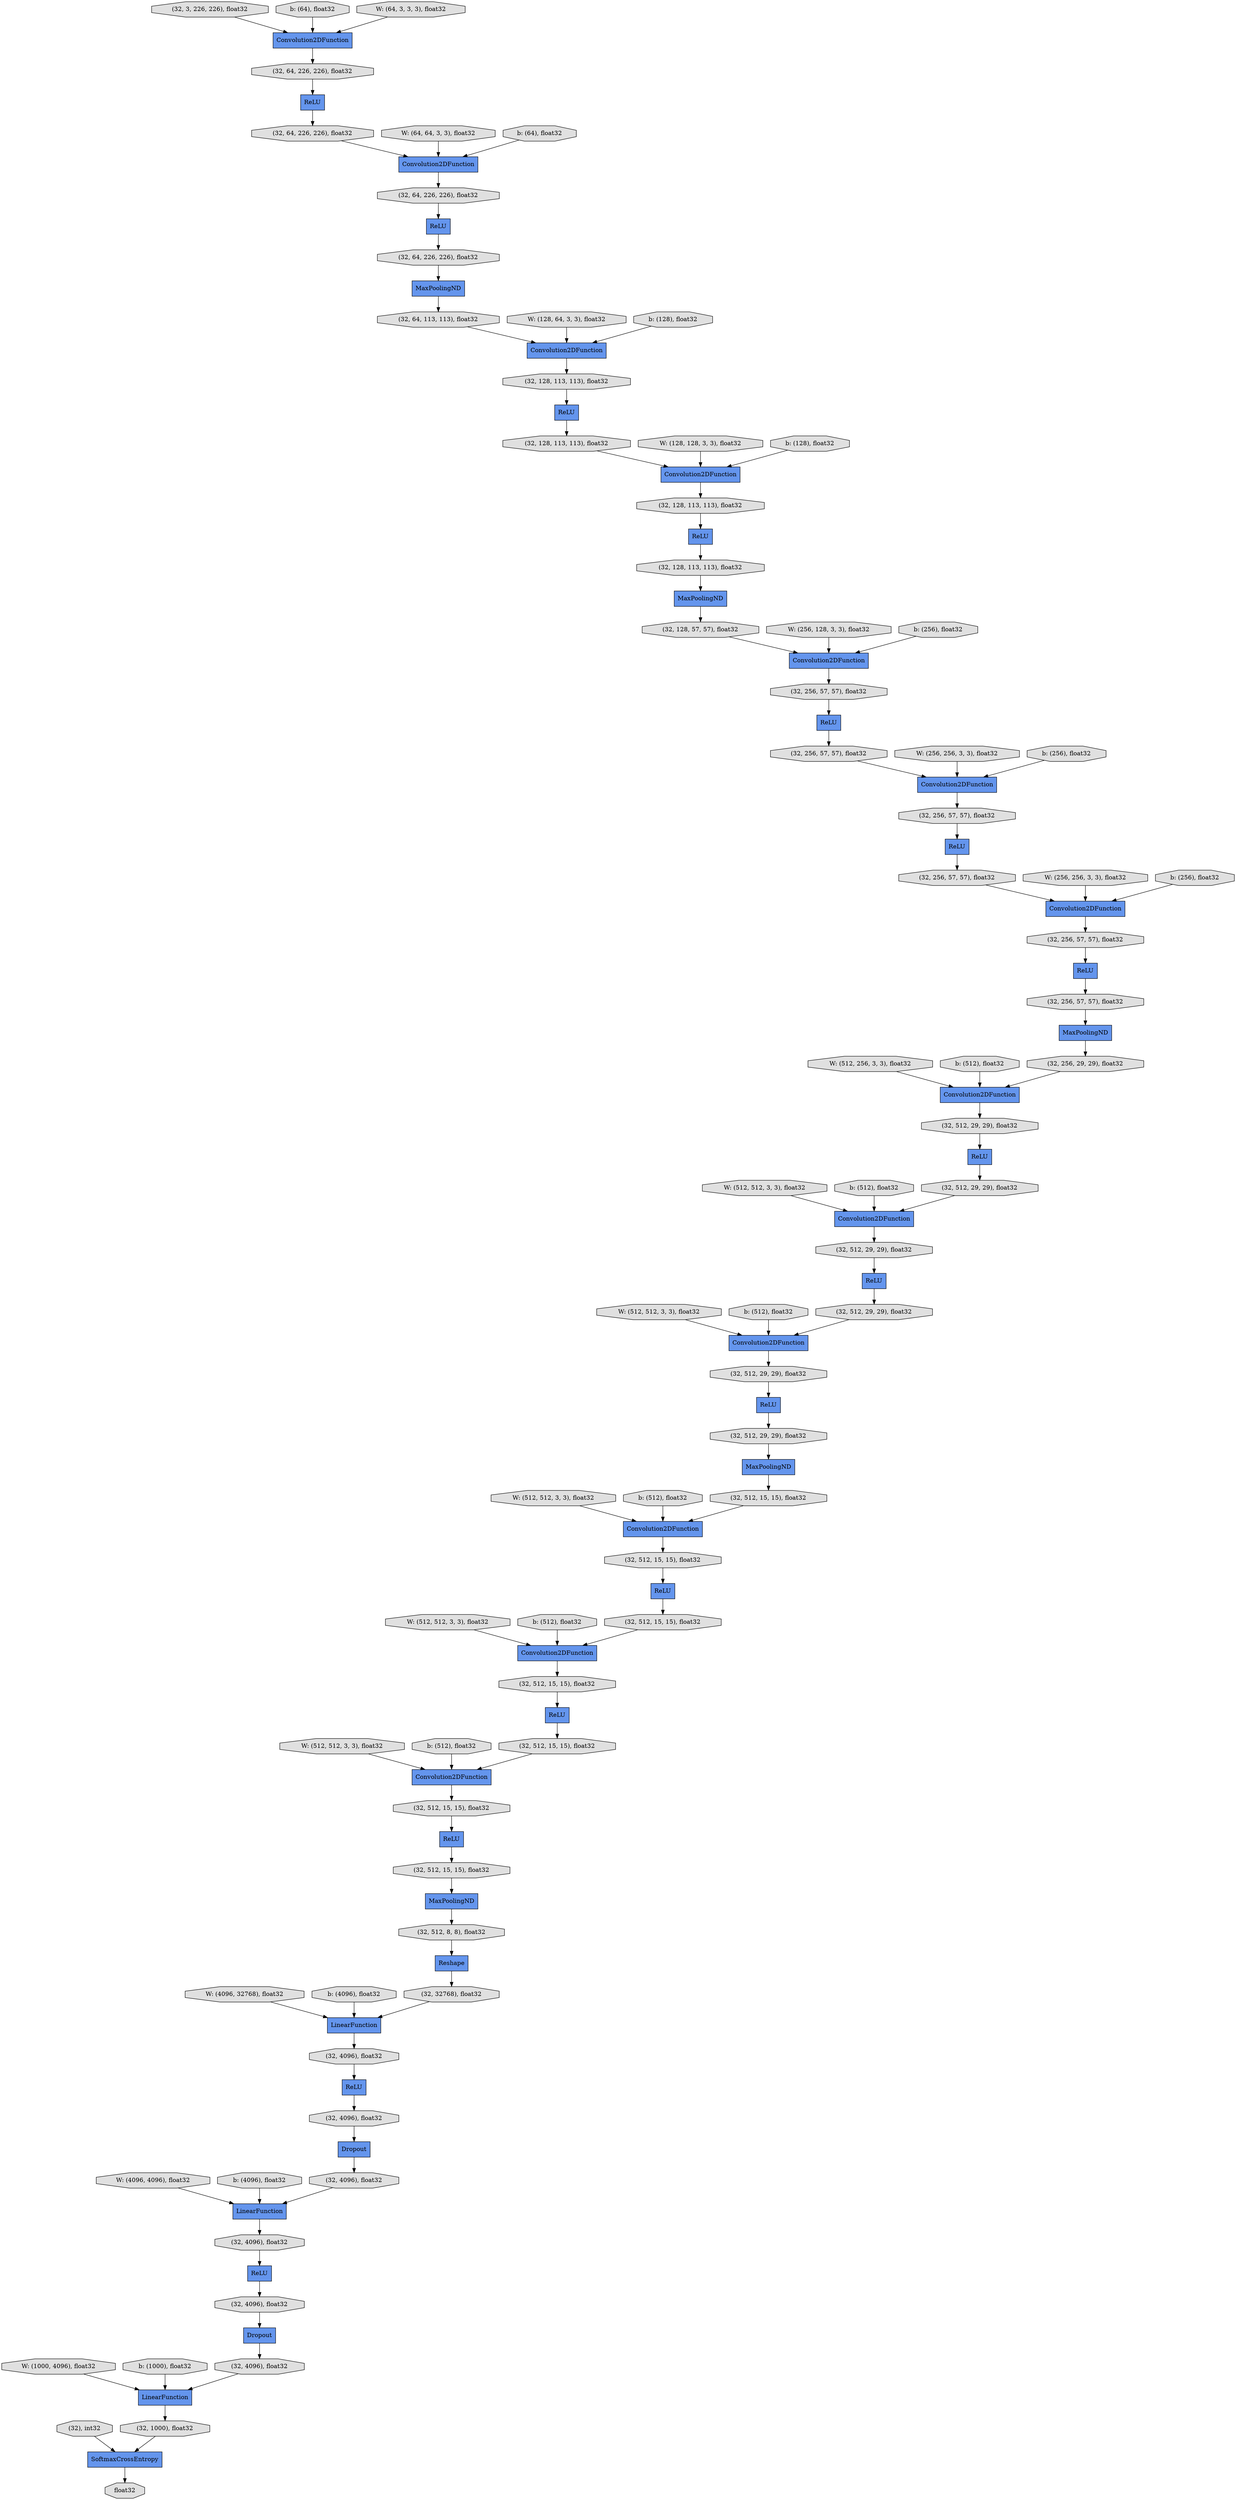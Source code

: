 digraph graphname{rankdir=TB;46947006881936 [label="(32, 512, 29, 29), float32",shape="octagon",fillcolor="#E0E0E0",style="filled"];46945153032336 [label="W: (512, 256, 3, 3), float32",shape="octagon",fillcolor="#E0E0E0",style="filled"];46947006882064 [label="(32, 512, 29, 29), float32",shape="octagon",fillcolor="#E0E0E0",style="filled"];46947006882128 [label="Reshape",shape="record",fillcolor="#6495ED",style="filled"];46947006882192 [label="ReLU",shape="record",fillcolor="#6495ED",style="filled"];46945153032720 [label="b: (512), float32",shape="octagon",fillcolor="#E0E0E0",style="filled"];46947006882384 [label="(32, 256, 57, 57), float32",shape="octagon",fillcolor="#E0E0E0",style="filled"];46947006882512 [label="MaxPoolingND",shape="record",fillcolor="#6495ED",style="filled"];46947006882640 [label="(32, 512, 15, 15), float32",shape="octagon",fillcolor="#E0E0E0",style="filled"];46945153033040 [label="W: (512, 512, 3, 3), float32",shape="octagon",fillcolor="#E0E0E0",style="filled"];46947006882704 [label="Convolution2DFunction",shape="record",fillcolor="#6495ED",style="filled"];46947006882896 [label="MaxPoolingND",shape="record",fillcolor="#6495ED",style="filled"];46947006882960 [label="(32, 512, 29, 29), float32",shape="octagon",fillcolor="#E0E0E0",style="filled"];46945153033424 [label="b: (512), float32",shape="octagon",fillcolor="#E0E0E0",style="filled"];46947006883152 [label="(32, 256, 29, 29), float32",shape="octagon",fillcolor="#E0E0E0",style="filled"];46947006883280 [label="Convolution2DFunction",shape="record",fillcolor="#6495ED",style="filled"];46947006883344 [label="Dropout",shape="record",fillcolor="#6495ED",style="filled"];46945153033744 [label="W: (512, 512, 3, 3), float32",shape="octagon",fillcolor="#E0E0E0",style="filled"];46947006883472 [label="(32, 512, 29, 29), float32",shape="octagon",fillcolor="#E0E0E0",style="filled"];46947006883664 [label="(32, 512, 8, 8), float32",shape="octagon",fillcolor="#E0E0E0",style="filled"];46945153034128 [label="b: (512), float32",shape="octagon",fillcolor="#E0E0E0",style="filled"];46947006883728 [label="(32, 512, 15, 15), float32",shape="octagon",fillcolor="#E0E0E0",style="filled"];46945153034448 [label="W: (512, 512, 3, 3), float32",shape="octagon",fillcolor="#E0E0E0",style="filled"];46947006884240 [label="ReLU",shape="record",fillcolor="#6495ED",style="filled"];46947006884304 [label="Convolution2DFunction",shape="record",fillcolor="#6495ED",style="filled"];46947055831504 [label="(32, 128, 113, 113), float32",shape="octagon",fillcolor="#E0E0E0",style="filled"];46947006884432 [label="ReLU",shape="record",fillcolor="#6495ED",style="filled"];46945153034832 [label="b: (512), float32",shape="octagon",fillcolor="#E0E0E0",style="filled"];46947055831632 [label="(32, 64, 226, 226), float32",shape="octagon",fillcolor="#E0E0E0",style="filled"];46947055831760 [label="Convolution2DFunction",shape="record",fillcolor="#6495ED",style="filled"];46947006884688 [label="(32, 512, 15, 15), float32",shape="octagon",fillcolor="#E0E0E0",style="filled"];46945153166160 [label="ReLU",shape="record",fillcolor="#6495ED",style="filled"];46945153035152 [label="W: (512, 512, 3, 3), float32",shape="octagon",fillcolor="#E0E0E0",style="filled"];46947055831952 [label="ReLU",shape="record",fillcolor="#6495ED",style="filled"];46947006884816 [label="(32, 512, 15, 15), float32",shape="octagon",fillcolor="#E0E0E0",style="filled"];46947055832016 [label="(32, 3, 226, 226), float32",shape="octagon",fillcolor="#E0E0E0",style="filled"];46947006884880 [label="ReLU",shape="record",fillcolor="#6495ED",style="filled"];46947055832144 [label="(32, 64, 226, 226), float32",shape="octagon",fillcolor="#E0E0E0",style="filled"];46947006885008 [label="(32, 512, 15, 15), float32",shape="octagon",fillcolor="#E0E0E0",style="filled"];46947055832208 [label="Convolution2DFunction",shape="record",fillcolor="#6495ED",style="filled"];46947006885072 [label="(32, 512, 15, 15), float32",shape="octagon",fillcolor="#E0E0E0",style="filled"];46945153035536 [label="b: (512), float32",shape="octagon",fillcolor="#E0E0E0",style="filled"];46947055832336 [label="ReLU",shape="record",fillcolor="#6495ED",style="filled"];46947006885200 [label="Convolution2DFunction",shape="record",fillcolor="#6495ED",style="filled"];46947055832400 [label="Convolution2DFunction",shape="record",fillcolor="#6495ED",style="filled"];46947006885264 [label="(32, 512, 29, 29), float32",shape="octagon",fillcolor="#E0E0E0",style="filled"];46947055832464 [label="ReLU",shape="record",fillcolor="#6495ED",style="filled"];46945153133968 [label="ReLU",shape="record",fillcolor="#6495ED",style="filled"];46947006786960 [label="ReLU",shape="record",fillcolor="#6495ED",style="filled"];46947055832528 [label="(32, 64, 226, 226), float32",shape="octagon",fillcolor="#E0E0E0",style="filled"];46947006885392 [label="LinearFunction",shape="record",fillcolor="#6495ED",style="filled"];46947006885456 [label="LinearFunction",shape="record",fillcolor="#6495ED",style="filled"];46945153035856 [label="W: (512, 512, 3, 3), float32",shape="octagon",fillcolor="#E0E0E0",style="filled"];46947055832656 [label="(32, 128, 113, 113), float32",shape="octagon",fillcolor="#E0E0E0",style="filled"];46947055832720 [label="MaxPoolingND",shape="record",fillcolor="#6495ED",style="filled"];46947006885584 [label="ReLU",shape="record",fillcolor="#6495ED",style="filled"];46947006885648 [label="(32, 512, 29, 29), float32",shape="octagon",fillcolor="#E0E0E0",style="filled"];46947055832848 [label="(32, 64, 113, 113), float32",shape="octagon",fillcolor="#E0E0E0",style="filled"];46947055832976 [label="Convolution2DFunction",shape="record",fillcolor="#6495ED",style="filled"];46947055357840 [label="(32, 64, 226, 226), float32",shape="octagon",fillcolor="#E0E0E0",style="filled"];46947006885840 [label="(32, 512, 15, 15), float32",shape="octagon",fillcolor="#E0E0E0",style="filled"];46945153036240 [label="b: (512), float32",shape="octagon",fillcolor="#E0E0E0",style="filled"];46947055833040 [label="Convolution2DFunction",shape="record",fillcolor="#6495ED",style="filled"];46947006918800 [label="(32, 256, 57, 57), float32",shape="octagon",fillcolor="#E0E0E0",style="filled"];46945153020048 [label="W: (64, 64, 3, 3), float32",shape="octagon",fillcolor="#E0E0E0",style="filled"];46947006828816 [label="(32, 4096), float32",shape="octagon",fillcolor="#E0E0E0",style="filled"];46947006918928 [label="(32, 128, 57, 57), float32",shape="octagon",fillcolor="#E0E0E0",style="filled"];46947006828880 [label="(32, 4096), float32",shape="octagon",fillcolor="#E0E0E0",style="filled"];46945153053008 [label="W: (4096, 32768), float32",shape="octagon",fillcolor="#E0E0E0",style="filled"];46945153020368 [label="b: (64), float32",shape="octagon",fillcolor="#E0E0E0",style="filled"];46947006829072 [label="(32, 32768), float32",shape="octagon",fillcolor="#E0E0E0",style="filled"];46945153184272 [label="Convolution2DFunction",shape="record",fillcolor="#6495ED",style="filled"];46947006919248 [label="MaxPoolingND",shape="record",fillcolor="#6495ED",style="filled"];46947055432272 [label="ReLU",shape="record",fillcolor="#6495ED",style="filled"];46945153053328 [label="b: (4096), float32",shape="octagon",fillcolor="#E0E0E0",style="filled"];46945153184400 [label="Convolution2DFunction",shape="record",fillcolor="#6495ED",style="filled"];46947006829264 [label="(32), int32",shape="octagon",fillcolor="#E0E0E0",style="filled"];46945153020688 [label="W: (128, 64, 3, 3), float32",shape="octagon",fillcolor="#E0E0E0",style="filled"];46945153053648 [label="W: (4096, 4096), float32",shape="octagon",fillcolor="#E0E0E0",style="filled"];46945153021008 [label="b: (128), float32",shape="octagon",fillcolor="#E0E0E0",style="filled"];46947006919952 [label="Convolution2DFunction",shape="record",fillcolor="#6495ED",style="filled"];46947006920016 [label="ReLU",shape="record",fillcolor="#6495ED",style="filled"];46945153054096 [label="b: (4096), float32",shape="octagon",fillcolor="#E0E0E0",style="filled"];46947006920080 [label="ReLU",shape="record",fillcolor="#6495ED",style="filled"];46945153021328 [label="W: (128, 128, 3, 3), float32",shape="octagon",fillcolor="#E0E0E0",style="filled"];46944957830608 [label="MaxPoolingND",shape="record",fillcolor="#6495ED",style="filled"];46947006920336 [label="(32, 256, 57, 57), float32",shape="octagon",fillcolor="#E0E0E0",style="filled"];46945153054416 [label="W: (1000, 4096), float32",shape="octagon",fillcolor="#E0E0E0",style="filled"];46947006920400 [label="ReLU",shape="record",fillcolor="#6495ED",style="filled"];46945153021648 [label="b: (128), float32",shape="octagon",fillcolor="#E0E0E0",style="filled"];46947006830544 [label="float32",shape="octagon",fillcolor="#E0E0E0",style="filled"];46945153021968 [label="W: (256, 128, 3, 3), float32",shape="octagon",fillcolor="#E0E0E0",style="filled"];46947006830672 [label="(32, 1000), float32",shape="octagon",fillcolor="#E0E0E0",style="filled"];46945153054800 [label="b: (1000), float32",shape="octagon",fillcolor="#E0E0E0",style="filled"];46947006921104 [label="(32, 256, 57, 57), float32",shape="octagon",fillcolor="#E0E0E0",style="filled"];46945153022352 [label="b: (256), float32",shape="octagon",fillcolor="#E0E0E0",style="filled"];46947006921168 [label="(32, 128, 113, 113), float32",shape="octagon",fillcolor="#E0E0E0",style="filled"];46947006921232 [label="Convolution2DFunction",shape="record",fillcolor="#6495ED",style="filled"];46947055434320 [label="SoftmaxCrossEntropy",shape="record",fillcolor="#6495ED",style="filled"];46947006921296 [label="(32, 256, 57, 57), float32",shape="octagon",fillcolor="#E0E0E0",style="filled"];46947006921360 [label="(32, 256, 57, 57), float32",shape="octagon",fillcolor="#E0E0E0",style="filled"];46945153022672 [label="W: (256, 256, 3, 3), float32",shape="octagon",fillcolor="#E0E0E0",style="filled"];46947006831568 [label="(32, 4096), float32",shape="octagon",fillcolor="#E0E0E0",style="filled"];46947006921680 [label="(32, 128, 113, 113), float32",shape="octagon",fillcolor="#E0E0E0",style="filled"];46947006831632 [label="(32, 4096), float32",shape="octagon",fillcolor="#E0E0E0",style="filled"];46945153023056 [label="b: (256), float32",shape="octagon",fillcolor="#E0E0E0",style="filled"];46947006831760 [label="Dropout",shape="record",fillcolor="#6495ED",style="filled"];46947006831824 [label="(32, 4096), float32",shape="octagon",fillcolor="#E0E0E0",style="filled"];46945153023376 [label="W: (256, 256, 3, 3), float32",shape="octagon",fillcolor="#E0E0E0",style="filled"];46945152933264 [label="b: (64), float32",shape="octagon",fillcolor="#E0E0E0",style="filled"];46945152933328 [label="W: (64, 3, 3, 3), float32",shape="octagon",fillcolor="#E0E0E0",style="filled"];46947006832400 [label="(32, 4096), float32",shape="octagon",fillcolor="#E0E0E0",style="filled"];46945153023760 [label="b: (256), float32",shape="octagon",fillcolor="#E0E0E0",style="filled"];46947006832592 [label="LinearFunction",shape="record",fillcolor="#6495ED",style="filled"];46947006884880 -> 46947006883728;46945153023760 -> 46947055832208;46945153022672 -> 46947055831760;46947006786960 -> 46947055832144;46945153020048 -> 46945153184400;46945153033424 -> 46947006919952;46945153053008 -> 46947006885456;46947055831632 -> 46945153166160;46947006883472 -> 46947006882896;46947006921168 -> 46945153133968;46947006882896 -> 46947006885840;46947006920336 -> 46947055831760;46945153035856 -> 46947006882704;46947006885456 -> 46947006831632;46945153053328 -> 46947006885456;46945153184272 -> 46947055831504;46947055434320 -> 46947006830544;46947006919952 -> 46947006882064;46947006920080 -> 46947006885648;46947055833040 -> 46947006921168;46947055831760 -> 46947006921104;46947055832848 -> 46945153184272;46945152933328 -> 46947055832400;46947006831632 -> 46947006884432;46947006882704 -> 46947006885072;46945153033040 -> 46947006919952;46947006885264 -> 46947006920016;46947006832592 -> 46947006830672;46947006882512 -> 46947006883664;46947006918800 -> 46947055832464;46947006885392 -> 46947006828880;46947006883344 -> 46947006828816;46947006883728 -> 46947006882512;46947006921296 -> 46947055831952;46945153054096 -> 46947006885392;46947006920400 -> 46947006883472;46945153032720 -> 46947006921232;46947006882960 -> 46947006920400;46947055832400 -> 46947055357840;46947006830672 -> 46947055434320;46947006885840 -> 46947006883280;46947006885584 -> 46947006832400;46947006885200 -> 46947006882960;46947006885648 -> 46947006885200;46945153034832 -> 46947006883280;46945153033744 -> 46947006885200;46944957830608 -> 46947055832848;46947055832144 -> 46945153184400;46947006921104 -> 46947055832336;46945153023056 -> 46947055831760;46947006918928 -> 46947055832976;46945153021648 -> 46947055833040;46947006884240 -> 46947006885008;46945153035536 -> 46947006884304;46947055831952 -> 46947006882384;46947006921360 -> 46947055832208;46945153166160 -> 46947055832528;46947055832208 -> 46947006921296;46945152933264 -> 46947055832400;46945153054800 -> 46947006832592;46947055832976 -> 46947006918800;46947055831504 -> 46947055432272;46947006885072 -> 46947006884880;46945153133968 -> 46947006921680;46947055832528 -> 46944957830608;46947006831568 -> 46947006883344;46945153034128 -> 46947006885200;46945153184400 -> 46947055831632;46947006828880 -> 46947006885584;46947006832400 -> 46947006831760;46947006883280 -> 46947006884816;46947006921232 -> 46947006885264;46947055432272 -> 46947055832656;46947055832016 -> 46947055832400;46947006919248 -> 46947006883152;46947006882192 -> 46947006884688;46945153021008 -> 46945153184272;46947006920016 -> 46947006881936;46947006831824 -> 46947006832592;46947055832464 -> 46947006920336;46945153035152 -> 46947006884304;46947006829264 -> 46947055434320;46947006828816 -> 46947006885392;46945153034448 -> 46947006883280;46945153023376 -> 46947055832208;46947055832656 -> 46947055833040;46947006882640 -> 46947006884240;46947055832336 -> 46947006921360;46947006883152 -> 46947006921232;46947006921680 -> 46947055832720;46947006884688 -> 46947006884304;46945153020688 -> 46945153184272;46947055832720 -> 46947006918928;46945153021328 -> 46947055833040;46945153032336 -> 46947006921232;46947006884304 -> 46947006882640;46947006829072 -> 46947006885456;46945153054416 -> 46947006832592;46945153021968 -> 46947055832976;46947006882128 -> 46947006829072;46947006885008 -> 46947006882704;46947006882064 -> 46947006920080;46945153036240 -> 46947006882704;46947006831760 -> 46947006831824;46947006883664 -> 46947006882128;46947006882384 -> 46947006919248;46945153020368 -> 46945153184400;46945153022352 -> 46947055832976;46947055357840 -> 46947006786960;46945153053648 -> 46947006885392;46947006881936 -> 46947006919952;46947006884816 -> 46947006882192;46947006884432 -> 46947006831568;}